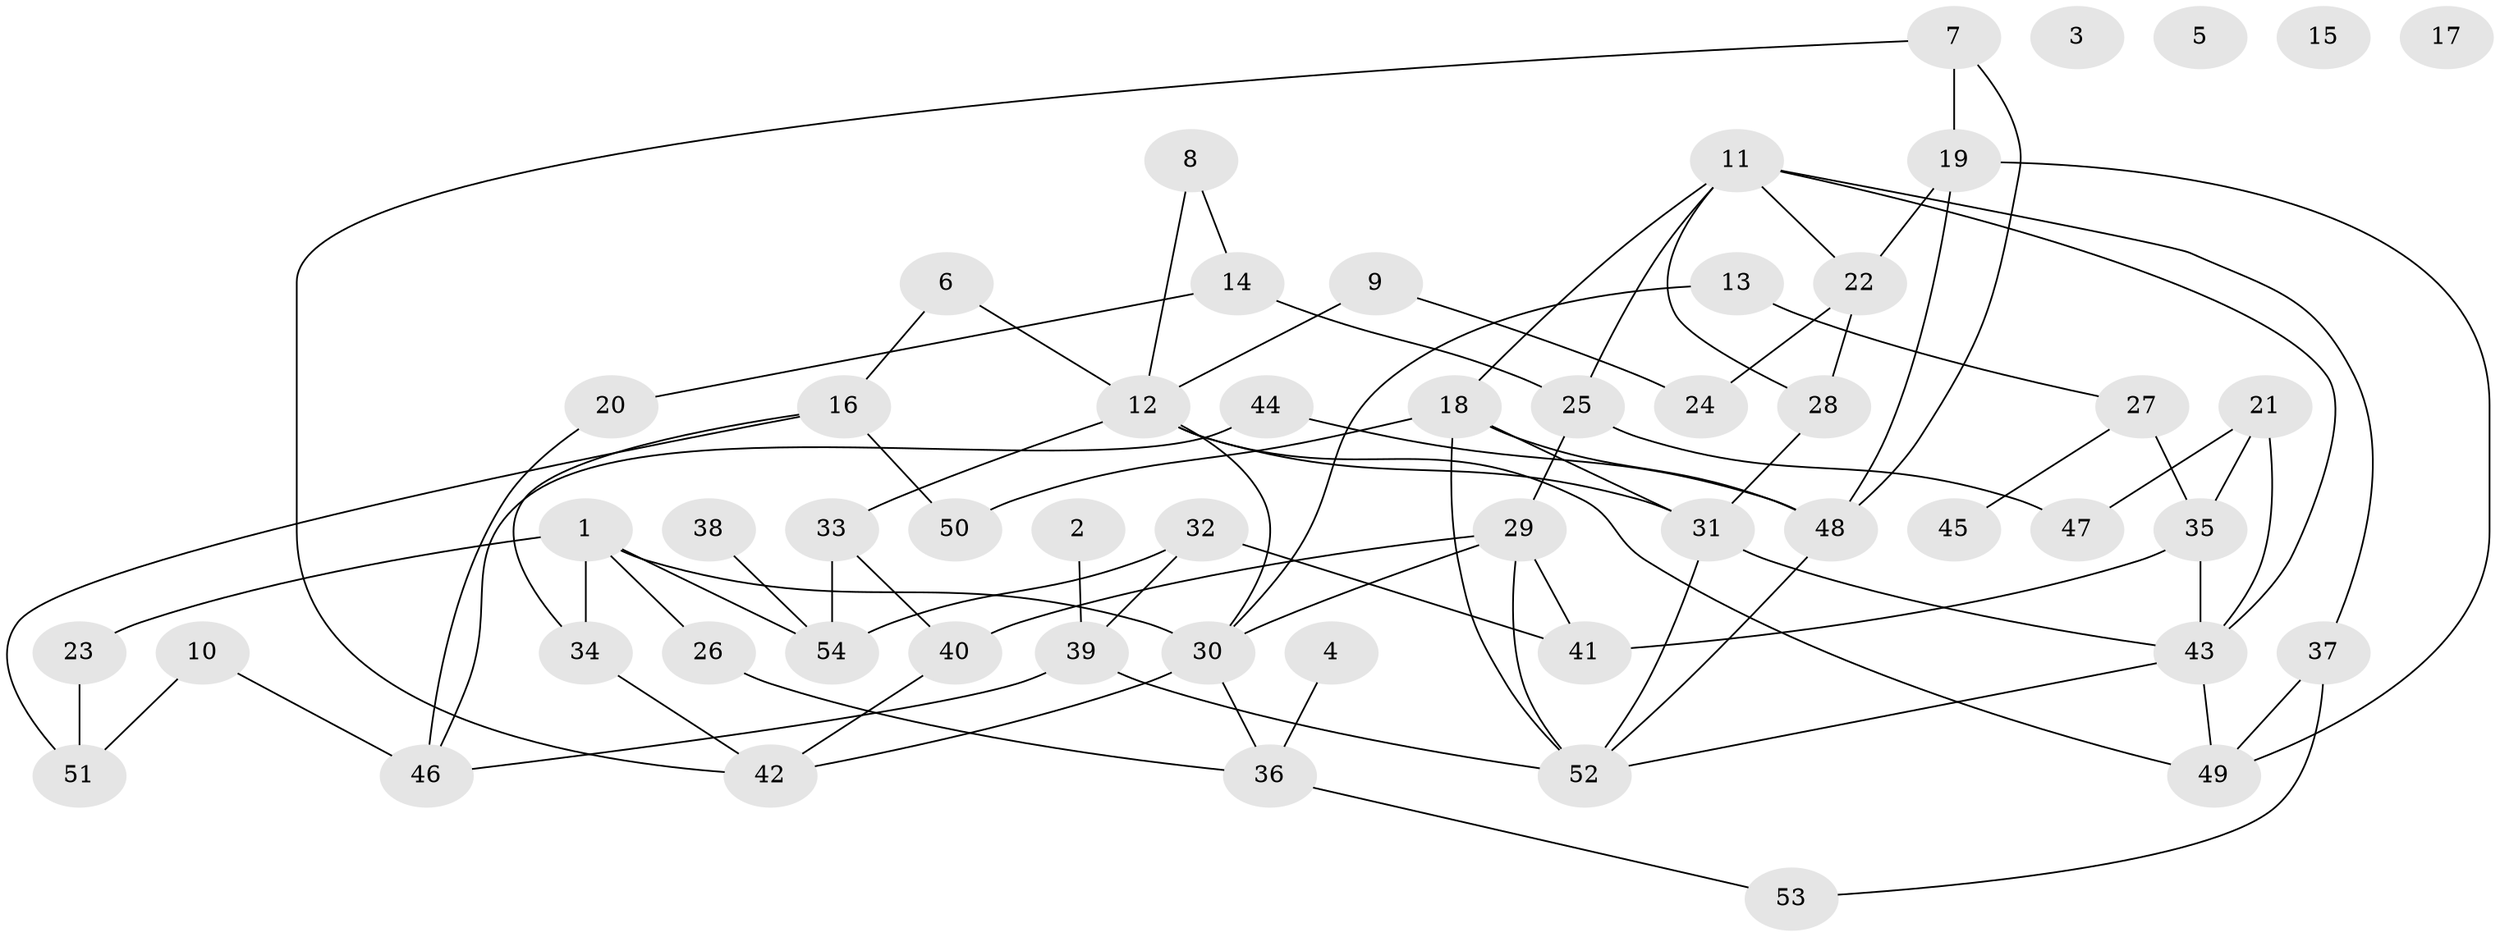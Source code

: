 // Generated by graph-tools (version 1.1) at 2025/33/03/09/25 02:33:40]
// undirected, 54 vertices, 83 edges
graph export_dot {
graph [start="1"]
  node [color=gray90,style=filled];
  1;
  2;
  3;
  4;
  5;
  6;
  7;
  8;
  9;
  10;
  11;
  12;
  13;
  14;
  15;
  16;
  17;
  18;
  19;
  20;
  21;
  22;
  23;
  24;
  25;
  26;
  27;
  28;
  29;
  30;
  31;
  32;
  33;
  34;
  35;
  36;
  37;
  38;
  39;
  40;
  41;
  42;
  43;
  44;
  45;
  46;
  47;
  48;
  49;
  50;
  51;
  52;
  53;
  54;
  1 -- 23;
  1 -- 26;
  1 -- 30;
  1 -- 34;
  1 -- 54;
  2 -- 39;
  4 -- 36;
  6 -- 12;
  6 -- 16;
  7 -- 19;
  7 -- 42;
  7 -- 48;
  8 -- 12;
  8 -- 14;
  9 -- 12;
  9 -- 24;
  10 -- 46;
  10 -- 51;
  11 -- 18;
  11 -- 22;
  11 -- 25;
  11 -- 28;
  11 -- 37;
  11 -- 43;
  12 -- 30;
  12 -- 31;
  12 -- 33;
  12 -- 49;
  13 -- 27;
  13 -- 30;
  14 -- 20;
  14 -- 25;
  16 -- 34;
  16 -- 50;
  16 -- 51;
  18 -- 31;
  18 -- 48;
  18 -- 50;
  18 -- 52;
  19 -- 22;
  19 -- 48;
  19 -- 49;
  20 -- 46;
  21 -- 35;
  21 -- 43;
  21 -- 47;
  22 -- 24;
  22 -- 28;
  23 -- 51;
  25 -- 29;
  25 -- 47;
  26 -- 36;
  27 -- 35;
  27 -- 45;
  28 -- 31;
  29 -- 30;
  29 -- 40;
  29 -- 41;
  29 -- 52;
  30 -- 36;
  30 -- 42;
  31 -- 43;
  31 -- 52;
  32 -- 39;
  32 -- 41;
  32 -- 54;
  33 -- 40;
  33 -- 54;
  34 -- 42;
  35 -- 41;
  35 -- 43;
  36 -- 53;
  37 -- 49;
  37 -- 53;
  38 -- 54;
  39 -- 46;
  39 -- 52;
  40 -- 42;
  43 -- 49;
  43 -- 52;
  44 -- 46;
  44 -- 48;
  48 -- 52;
}
